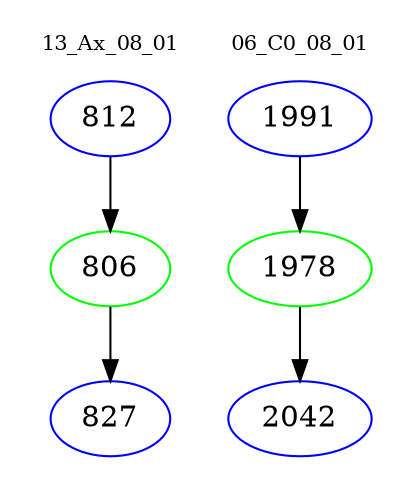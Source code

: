 digraph{
subgraph cluster_0 {
color = white
label = "13_Ax_08_01";
fontsize=10;
T0_812 [label="812", color="blue"]
T0_812 -> T0_806 [color="black"]
T0_806 [label="806", color="green"]
T0_806 -> T0_827 [color="black"]
T0_827 [label="827", color="blue"]
}
subgraph cluster_1 {
color = white
label = "06_C0_08_01";
fontsize=10;
T1_1991 [label="1991", color="blue"]
T1_1991 -> T1_1978 [color="black"]
T1_1978 [label="1978", color="green"]
T1_1978 -> T1_2042 [color="black"]
T1_2042 [label="2042", color="blue"]
}
}
